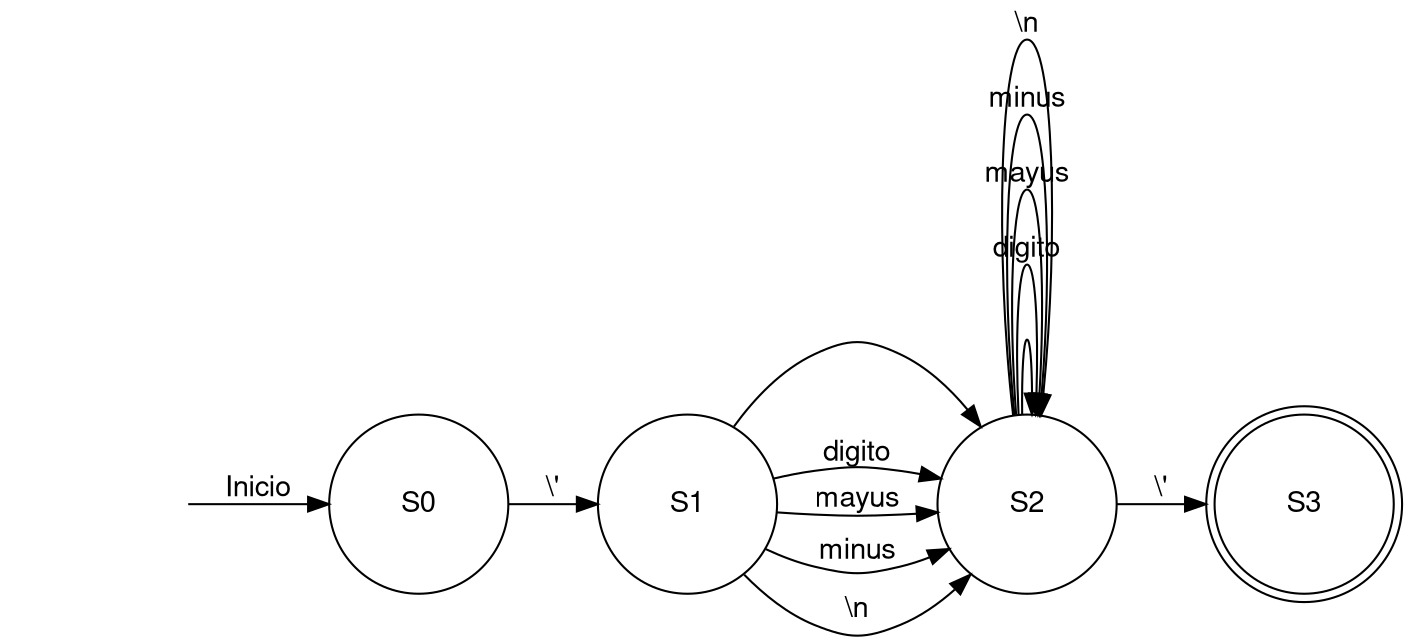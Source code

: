 digraph finite_state_machine {
fontname="Helvetica,Arial,sans-serif"
node [fontname="Helvetica,Arial,sans-serif"]
edge [fontname="Helvetica,Arial,sans-serif"]
rankdir=LR;
nodesep=0.5;
node [shape = circle width = "1.2"]
S[shape=plaintext, label= ""]
S0
S1
S2
S3[shape = doublecircle]
S -> S0 [label = "Inicio"];
S0 -> S1 [label = "\\'"];
S1 -> S2 [label = " "];
S1 -> S2 [label = "digito"];
S1 -> S2 [label = "mayus"];
S1 -> S2 [label = "minus"];
S1 -> S2 [label = "\\n"];
S2 -> S3 [label = "\\'"];
S2 -> S2 [label = " "];
S2 -> S2 [label = "digito"];
S2 -> S2 [label = "mayus"];
S2 -> S2 [label = "minus"];
S2 -> S2 [label = "\\n"];
}
